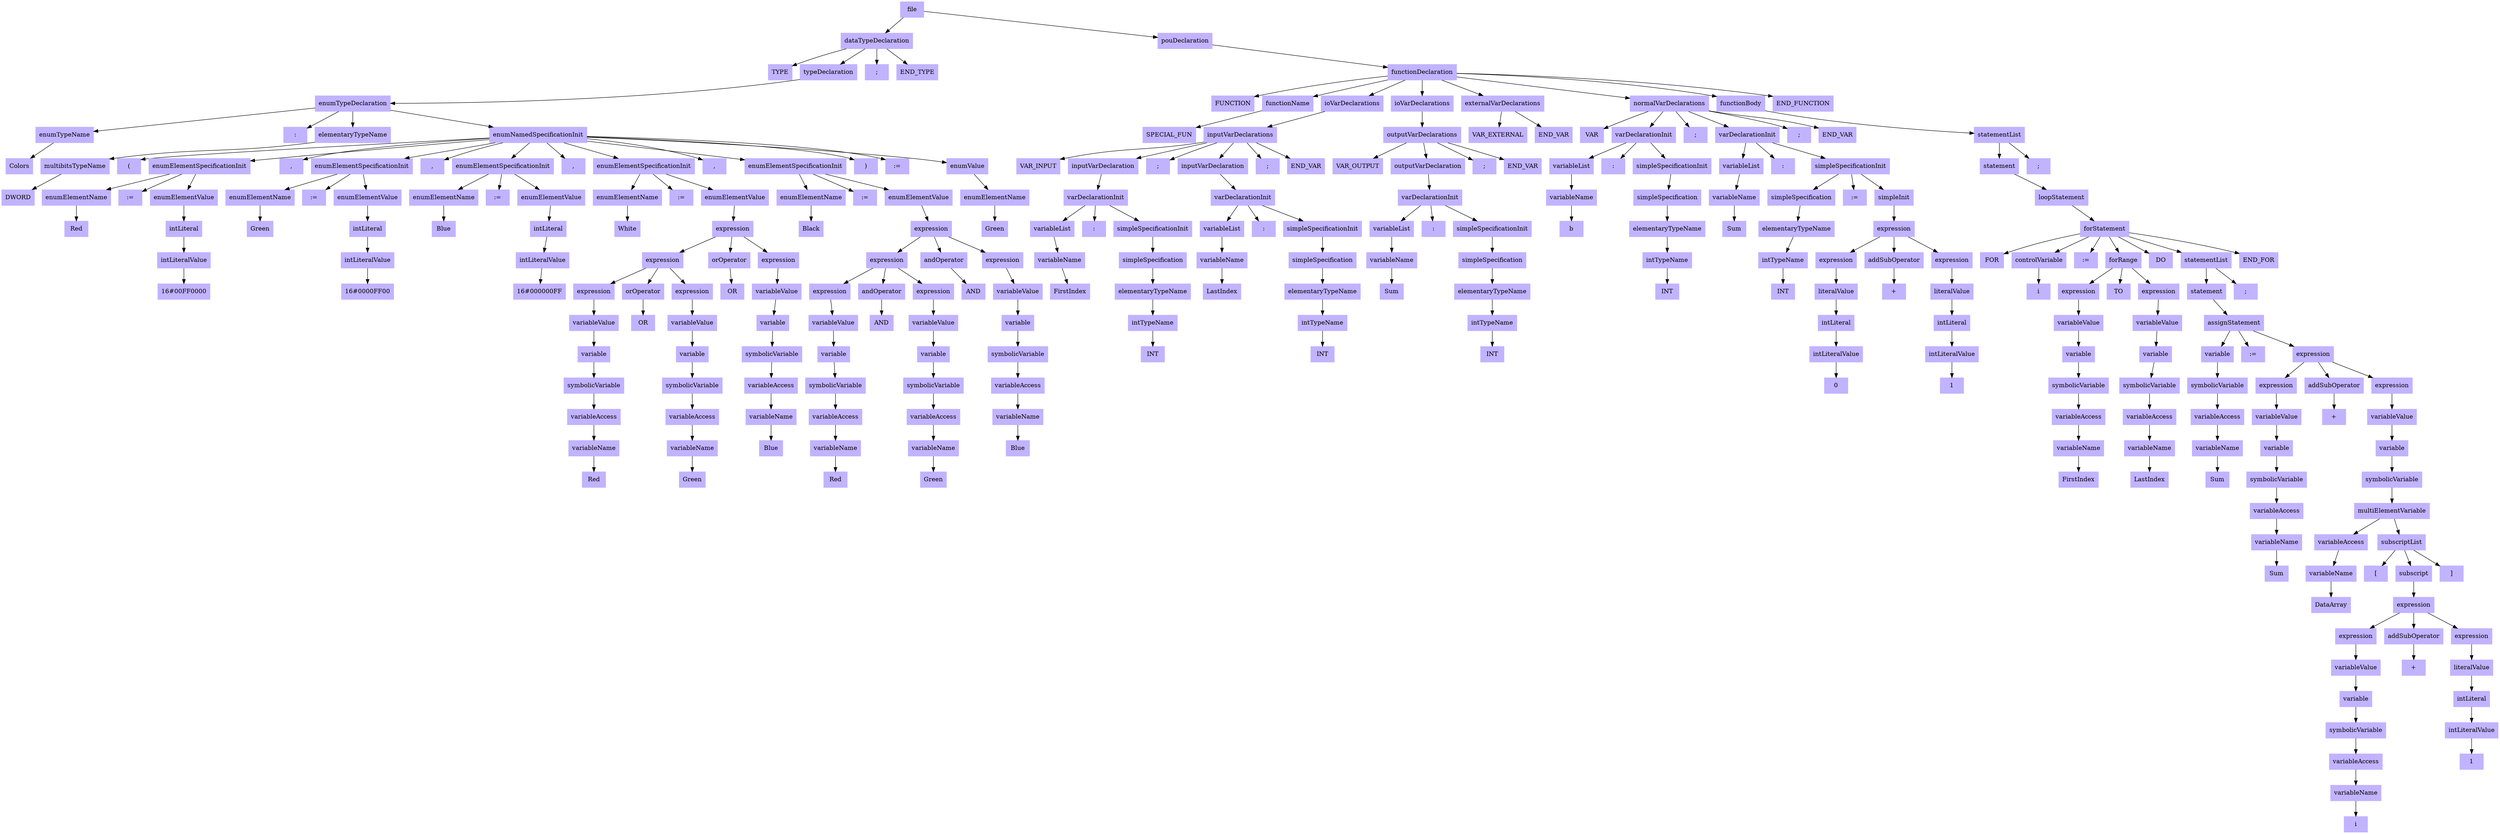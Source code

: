 digraph ParseTree {
node [shape=box, style=filled, color=".7 .3 1.0"];
node0 [label="file"];
node1 [label="dataTypeDeclaration"];
node0 -> node1;
node2 [label="TYPE"];
node1 -> node2;
node3 [label="typeDeclaration"];
node1 -> node3;
node4 [label="enumTypeDeclaration"];
node3 -> node4;
node5 [label="enumTypeName"];
node4 -> node5;
node6 [label="Colors"];
node5 -> node6;
node7 [label=":"];
node4 -> node7;
node8 [label="elementaryTypeName"];
node4 -> node8;
node9 [label="multibitsTypeName"];
node8 -> node9;
node10 [label="DWORD"];
node9 -> node10;
node11 [label="enumNamedSpecificationInit"];
node4 -> node11;
node12 [label="("];
node11 -> node12;
node13 [label="enumElementSpecificationInit"];
node11 -> node13;
node14 [label="enumElementName"];
node13 -> node14;
node15 [label="Red"];
node14 -> node15;
node16 [label=":="];
node13 -> node16;
node17 [label="enumElementValue"];
node13 -> node17;
node18 [label="intLiteral"];
node17 -> node18;
node19 [label="intLiteralValue"];
node18 -> node19;
node20 [label="16#00FF0000"];
node19 -> node20;
node21 [label=","];
node11 -> node21;
node22 [label="enumElementSpecificationInit"];
node11 -> node22;
node23 [label="enumElementName"];
node22 -> node23;
node24 [label="Green"];
node23 -> node24;
node25 [label=":="];
node22 -> node25;
node26 [label="enumElementValue"];
node22 -> node26;
node27 [label="intLiteral"];
node26 -> node27;
node28 [label="intLiteralValue"];
node27 -> node28;
node29 [label="16#0000FF00"];
node28 -> node29;
node30 [label=","];
node11 -> node30;
node31 [label="enumElementSpecificationInit"];
node11 -> node31;
node32 [label="enumElementName"];
node31 -> node32;
node33 [label="Blue"];
node32 -> node33;
node34 [label=":="];
node31 -> node34;
node35 [label="enumElementValue"];
node31 -> node35;
node36 [label="intLiteral"];
node35 -> node36;
node37 [label="intLiteralValue"];
node36 -> node37;
node38 [label="16#000000FF"];
node37 -> node38;
node39 [label=","];
node11 -> node39;
node40 [label="enumElementSpecificationInit"];
node11 -> node40;
node41 [label="enumElementName"];
node40 -> node41;
node42 [label="White"];
node41 -> node42;
node43 [label=":="];
node40 -> node43;
node44 [label="enumElementValue"];
node40 -> node44;
node45 [label="expression"];
node44 -> node45;
node46 [label="expression"];
node45 -> node46;
node47 [label="expression"];
node46 -> node47;
node48 [label="variableValue"];
node47 -> node48;
node49 [label="variable"];
node48 -> node49;
node50 [label="symbolicVariable"];
node49 -> node50;
node51 [label="variableAccess"];
node50 -> node51;
node52 [label="variableName"];
node51 -> node52;
node53 [label="Red"];
node52 -> node53;
node54 [label="orOperator"];
node46 -> node54;
node55 [label="OR"];
node54 -> node55;
node56 [label="expression"];
node46 -> node56;
node57 [label="variableValue"];
node56 -> node57;
node58 [label="variable"];
node57 -> node58;
node59 [label="symbolicVariable"];
node58 -> node59;
node60 [label="variableAccess"];
node59 -> node60;
node61 [label="variableName"];
node60 -> node61;
node62 [label="Green"];
node61 -> node62;
node63 [label="orOperator"];
node45 -> node63;
node64 [label="OR"];
node63 -> node64;
node65 [label="expression"];
node45 -> node65;
node66 [label="variableValue"];
node65 -> node66;
node67 [label="variable"];
node66 -> node67;
node68 [label="symbolicVariable"];
node67 -> node68;
node69 [label="variableAccess"];
node68 -> node69;
node70 [label="variableName"];
node69 -> node70;
node71 [label="Blue"];
node70 -> node71;
node72 [label=","];
node11 -> node72;
node73 [label="enumElementSpecificationInit"];
node11 -> node73;
node74 [label="enumElementName"];
node73 -> node74;
node75 [label="Black"];
node74 -> node75;
node76 [label=":="];
node73 -> node76;
node77 [label="enumElementValue"];
node73 -> node77;
node78 [label="expression"];
node77 -> node78;
node79 [label="expression"];
node78 -> node79;
node80 [label="expression"];
node79 -> node80;
node81 [label="variableValue"];
node80 -> node81;
node82 [label="variable"];
node81 -> node82;
node83 [label="symbolicVariable"];
node82 -> node83;
node84 [label="variableAccess"];
node83 -> node84;
node85 [label="variableName"];
node84 -> node85;
node86 [label="Red"];
node85 -> node86;
node87 [label="andOperator"];
node79 -> node87;
node88 [label="AND"];
node87 -> node88;
node89 [label="expression"];
node79 -> node89;
node90 [label="variableValue"];
node89 -> node90;
node91 [label="variable"];
node90 -> node91;
node92 [label="symbolicVariable"];
node91 -> node92;
node93 [label="variableAccess"];
node92 -> node93;
node94 [label="variableName"];
node93 -> node94;
node95 [label="Green"];
node94 -> node95;
node96 [label="andOperator"];
node78 -> node96;
node97 [label="AND"];
node96 -> node97;
node98 [label="expression"];
node78 -> node98;
node99 [label="variableValue"];
node98 -> node99;
node100 [label="variable"];
node99 -> node100;
node101 [label="symbolicVariable"];
node100 -> node101;
node102 [label="variableAccess"];
node101 -> node102;
node103 [label="variableName"];
node102 -> node103;
node104 [label="Blue"];
node103 -> node104;
node105 [label=")"];
node11 -> node105;
node106 [label=":="];
node11 -> node106;
node107 [label="enumValue"];
node11 -> node107;
node108 [label="enumElementName"];
node107 -> node108;
node109 [label="Green"];
node108 -> node109;
node110 [label=";"];
node1 -> node110;
node111 [label="END_TYPE"];
node1 -> node111;
node112 [label="pouDeclaration"];
node0 -> node112;
node113 [label="functionDeclaration"];
node112 -> node113;
node114 [label="FUNCTION"];
node113 -> node114;
node115 [label="functionName"];
node113 -> node115;
node116 [label="SPECIAL_FUN"];
node115 -> node116;
node117 [label="ioVarDeclarations"];
node113 -> node117;
node118 [label="inputVarDeclarations"];
node117 -> node118;
node119 [label="VAR_INPUT"];
node118 -> node119;
node120 [label="inputVarDeclaration"];
node118 -> node120;
node121 [label="varDeclarationInit"];
node120 -> node121;
node122 [label="variableList"];
node121 -> node122;
node123 [label="variableName"];
node122 -> node123;
node124 [label="FirstIndex"];
node123 -> node124;
node125 [label=":"];
node121 -> node125;
node126 [label="simpleSpecificationInit"];
node121 -> node126;
node127 [label="simpleSpecification"];
node126 -> node127;
node128 [label="elementaryTypeName"];
node127 -> node128;
node129 [label="intTypeName"];
node128 -> node129;
node130 [label="INT"];
node129 -> node130;
node131 [label=";"];
node118 -> node131;
node132 [label="inputVarDeclaration"];
node118 -> node132;
node133 [label="varDeclarationInit"];
node132 -> node133;
node134 [label="variableList"];
node133 -> node134;
node135 [label="variableName"];
node134 -> node135;
node136 [label="LastIndex"];
node135 -> node136;
node137 [label=":"];
node133 -> node137;
node138 [label="simpleSpecificationInit"];
node133 -> node138;
node139 [label="simpleSpecification"];
node138 -> node139;
node140 [label="elementaryTypeName"];
node139 -> node140;
node141 [label="intTypeName"];
node140 -> node141;
node142 [label="INT"];
node141 -> node142;
node143 [label=";"];
node118 -> node143;
node144 [label="END_VAR"];
node118 -> node144;
node145 [label="ioVarDeclarations"];
node113 -> node145;
node146 [label="outputVarDeclarations"];
node145 -> node146;
node147 [label="VAR_OUTPUT"];
node146 -> node147;
node148 [label="outputVarDeclaration"];
node146 -> node148;
node149 [label="varDeclarationInit"];
node148 -> node149;
node150 [label="variableList"];
node149 -> node150;
node151 [label="variableName"];
node150 -> node151;
node152 [label="Sum"];
node151 -> node152;
node153 [label=":"];
node149 -> node153;
node154 [label="simpleSpecificationInit"];
node149 -> node154;
node155 [label="simpleSpecification"];
node154 -> node155;
node156 [label="elementaryTypeName"];
node155 -> node156;
node157 [label="intTypeName"];
node156 -> node157;
node158 [label="INT"];
node157 -> node158;
node159 [label=";"];
node146 -> node159;
node160 [label="END_VAR"];
node146 -> node160;
node161 [label="externalVarDeclarations"];
node113 -> node161;
node162 [label="VAR_EXTERNAL"];
node161 -> node162;
node163 [label="END_VAR"];
node161 -> node163;
node164 [label="normalVarDeclarations"];
node113 -> node164;
node165 [label="VAR"];
node164 -> node165;
node166 [label="varDeclarationInit"];
node164 -> node166;
node167 [label="variableList"];
node166 -> node167;
node168 [label="variableName"];
node167 -> node168;
node169 [label="b"];
node168 -> node169;
node170 [label=":"];
node166 -> node170;
node171 [label="simpleSpecificationInit"];
node166 -> node171;
node172 [label="simpleSpecification"];
node171 -> node172;
node173 [label="elementaryTypeName"];
node172 -> node173;
node174 [label="intTypeName"];
node173 -> node174;
node175 [label="INT"];
node174 -> node175;
node176 [label=";"];
node164 -> node176;
node177 [label="varDeclarationInit"];
node164 -> node177;
node178 [label="variableList"];
node177 -> node178;
node179 [label="variableName"];
node178 -> node179;
node180 [label="Sum"];
node179 -> node180;
node181 [label=":"];
node177 -> node181;
node182 [label="simpleSpecificationInit"];
node177 -> node182;
node183 [label="simpleSpecification"];
node182 -> node183;
node184 [label="elementaryTypeName"];
node183 -> node184;
node185 [label="intTypeName"];
node184 -> node185;
node186 [label="INT"];
node185 -> node186;
node187 [label=":="];
node182 -> node187;
node188 [label="simpleInit"];
node182 -> node188;
node189 [label="expression"];
node188 -> node189;
node190 [label="expression"];
node189 -> node190;
node191 [label="literalValue"];
node190 -> node191;
node192 [label="intLiteral"];
node191 -> node192;
node193 [label="intLiteralValue"];
node192 -> node193;
node194 [label="0"];
node193 -> node194;
node195 [label="addSubOperator"];
node189 -> node195;
node196 [label="+"];
node195 -> node196;
node197 [label="expression"];
node189 -> node197;
node198 [label="literalValue"];
node197 -> node198;
node199 [label="intLiteral"];
node198 -> node199;
node200 [label="intLiteralValue"];
node199 -> node200;
node201 [label="1"];
node200 -> node201;
node202 [label=";"];
node164 -> node202;
node203 [label="END_VAR"];
node164 -> node203;
node204 [label="functionBody"];
node113 -> node204;
node205 [label="statementList"];
node204 -> node205;
node206 [label="statement"];
node205 -> node206;
node207 [label="loopStatement"];
node206 -> node207;
node208 [label="forStatement"];
node207 -> node208;
node209 [label="FOR"];
node208 -> node209;
node210 [label="controlVariable"];
node208 -> node210;
node211 [label="i"];
node210 -> node211;
node212 [label=":="];
node208 -> node212;
node213 [label="forRange"];
node208 -> node213;
node214 [label="expression"];
node213 -> node214;
node215 [label="variableValue"];
node214 -> node215;
node216 [label="variable"];
node215 -> node216;
node217 [label="symbolicVariable"];
node216 -> node217;
node218 [label="variableAccess"];
node217 -> node218;
node219 [label="variableName"];
node218 -> node219;
node220 [label="FirstIndex"];
node219 -> node220;
node221 [label="TO"];
node213 -> node221;
node222 [label="expression"];
node213 -> node222;
node223 [label="variableValue"];
node222 -> node223;
node224 [label="variable"];
node223 -> node224;
node225 [label="symbolicVariable"];
node224 -> node225;
node226 [label="variableAccess"];
node225 -> node226;
node227 [label="variableName"];
node226 -> node227;
node228 [label="LastIndex"];
node227 -> node228;
node229 [label="DO"];
node208 -> node229;
node230 [label="statementList"];
node208 -> node230;
node231 [label="statement"];
node230 -> node231;
node232 [label="assignStatement"];
node231 -> node232;
node233 [label="variable"];
node232 -> node233;
node234 [label="symbolicVariable"];
node233 -> node234;
node235 [label="variableAccess"];
node234 -> node235;
node236 [label="variableName"];
node235 -> node236;
node237 [label="Sum"];
node236 -> node237;
node238 [label=":="];
node232 -> node238;
node239 [label="expression"];
node232 -> node239;
node240 [label="expression"];
node239 -> node240;
node241 [label="variableValue"];
node240 -> node241;
node242 [label="variable"];
node241 -> node242;
node243 [label="symbolicVariable"];
node242 -> node243;
node244 [label="variableAccess"];
node243 -> node244;
node245 [label="variableName"];
node244 -> node245;
node246 [label="Sum"];
node245 -> node246;
node247 [label="addSubOperator"];
node239 -> node247;
node248 [label="+"];
node247 -> node248;
node249 [label="expression"];
node239 -> node249;
node250 [label="variableValue"];
node249 -> node250;
node251 [label="variable"];
node250 -> node251;
node252 [label="symbolicVariable"];
node251 -> node252;
node253 [label="multiElementVariable"];
node252 -> node253;
node254 [label="variableAccess"];
node253 -> node254;
node255 [label="variableName"];
node254 -> node255;
node256 [label="DataArray"];
node255 -> node256;
node257 [label="subscriptList"];
node253 -> node257;
node258 [label="["];
node257 -> node258;
node259 [label="subscript"];
node257 -> node259;
node260 [label="expression"];
node259 -> node260;
node261 [label="expression"];
node260 -> node261;
node262 [label="variableValue"];
node261 -> node262;
node263 [label="variable"];
node262 -> node263;
node264 [label="symbolicVariable"];
node263 -> node264;
node265 [label="variableAccess"];
node264 -> node265;
node266 [label="variableName"];
node265 -> node266;
node267 [label="i"];
node266 -> node267;
node268 [label="addSubOperator"];
node260 -> node268;
node269 [label="+"];
node268 -> node269;
node270 [label="expression"];
node260 -> node270;
node271 [label="literalValue"];
node270 -> node271;
node272 [label="intLiteral"];
node271 -> node272;
node273 [label="intLiteralValue"];
node272 -> node273;
node274 [label="1"];
node273 -> node274;
node275 [label="]"];
node257 -> node275;
node276 [label=";"];
node230 -> node276;
node277 [label="END_FOR"];
node208 -> node277;
node278 [label=";"];
node205 -> node278;
node279 [label="END_FUNCTION"];
node113 -> node279;
}
